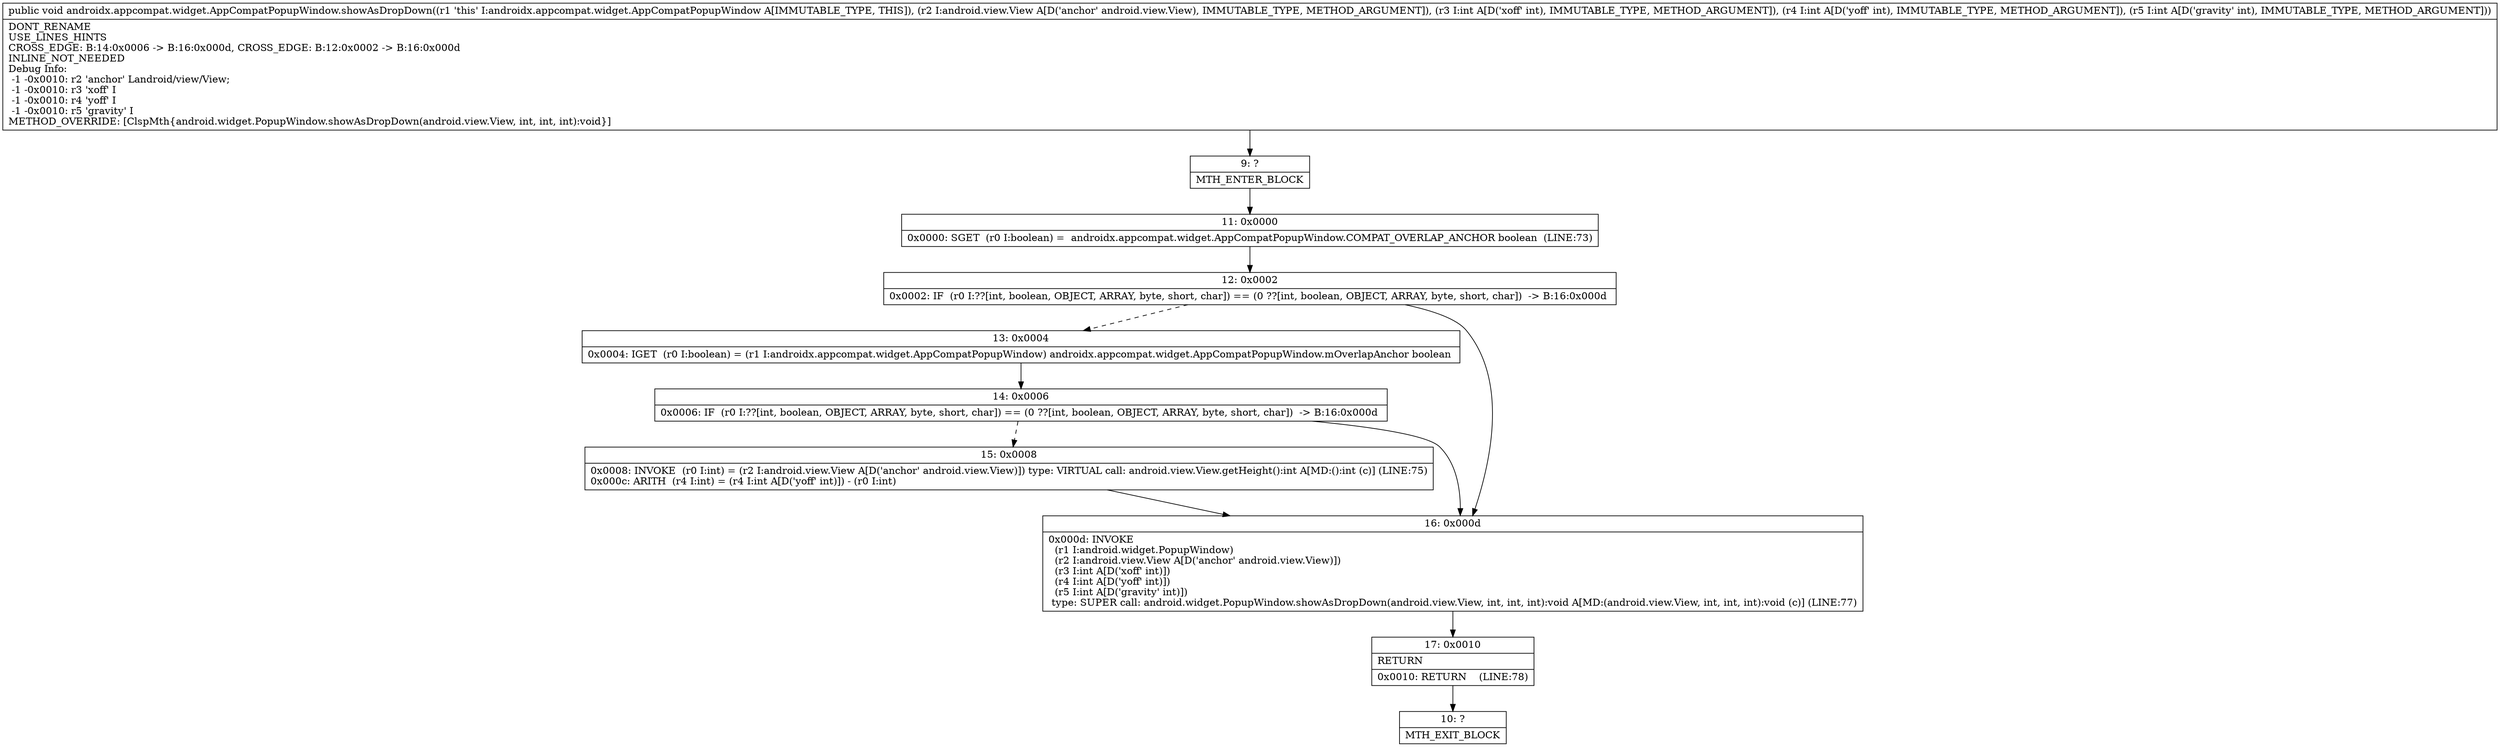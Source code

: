 digraph "CFG forandroidx.appcompat.widget.AppCompatPopupWindow.showAsDropDown(Landroid\/view\/View;III)V" {
Node_9 [shape=record,label="{9\:\ ?|MTH_ENTER_BLOCK\l}"];
Node_11 [shape=record,label="{11\:\ 0x0000|0x0000: SGET  (r0 I:boolean) =  androidx.appcompat.widget.AppCompatPopupWindow.COMPAT_OVERLAP_ANCHOR boolean  (LINE:73)\l}"];
Node_12 [shape=record,label="{12\:\ 0x0002|0x0002: IF  (r0 I:??[int, boolean, OBJECT, ARRAY, byte, short, char]) == (0 ??[int, boolean, OBJECT, ARRAY, byte, short, char])  \-\> B:16:0x000d \l}"];
Node_13 [shape=record,label="{13\:\ 0x0004|0x0004: IGET  (r0 I:boolean) = (r1 I:androidx.appcompat.widget.AppCompatPopupWindow) androidx.appcompat.widget.AppCompatPopupWindow.mOverlapAnchor boolean \l}"];
Node_14 [shape=record,label="{14\:\ 0x0006|0x0006: IF  (r0 I:??[int, boolean, OBJECT, ARRAY, byte, short, char]) == (0 ??[int, boolean, OBJECT, ARRAY, byte, short, char])  \-\> B:16:0x000d \l}"];
Node_15 [shape=record,label="{15\:\ 0x0008|0x0008: INVOKE  (r0 I:int) = (r2 I:android.view.View A[D('anchor' android.view.View)]) type: VIRTUAL call: android.view.View.getHeight():int A[MD:():int (c)] (LINE:75)\l0x000c: ARITH  (r4 I:int) = (r4 I:int A[D('yoff' int)]) \- (r0 I:int) \l}"];
Node_16 [shape=record,label="{16\:\ 0x000d|0x000d: INVOKE  \l  (r1 I:android.widget.PopupWindow)\l  (r2 I:android.view.View A[D('anchor' android.view.View)])\l  (r3 I:int A[D('xoff' int)])\l  (r4 I:int A[D('yoff' int)])\l  (r5 I:int A[D('gravity' int)])\l type: SUPER call: android.widget.PopupWindow.showAsDropDown(android.view.View, int, int, int):void A[MD:(android.view.View, int, int, int):void (c)] (LINE:77)\l}"];
Node_17 [shape=record,label="{17\:\ 0x0010|RETURN\l|0x0010: RETURN    (LINE:78)\l}"];
Node_10 [shape=record,label="{10\:\ ?|MTH_EXIT_BLOCK\l}"];
MethodNode[shape=record,label="{public void androidx.appcompat.widget.AppCompatPopupWindow.showAsDropDown((r1 'this' I:androidx.appcompat.widget.AppCompatPopupWindow A[IMMUTABLE_TYPE, THIS]), (r2 I:android.view.View A[D('anchor' android.view.View), IMMUTABLE_TYPE, METHOD_ARGUMENT]), (r3 I:int A[D('xoff' int), IMMUTABLE_TYPE, METHOD_ARGUMENT]), (r4 I:int A[D('yoff' int), IMMUTABLE_TYPE, METHOD_ARGUMENT]), (r5 I:int A[D('gravity' int), IMMUTABLE_TYPE, METHOD_ARGUMENT]))  | DONT_RENAME\lUSE_LINES_HINTS\lCROSS_EDGE: B:14:0x0006 \-\> B:16:0x000d, CROSS_EDGE: B:12:0x0002 \-\> B:16:0x000d\lINLINE_NOT_NEEDED\lDebug Info:\l  \-1 \-0x0010: r2 'anchor' Landroid\/view\/View;\l  \-1 \-0x0010: r3 'xoff' I\l  \-1 \-0x0010: r4 'yoff' I\l  \-1 \-0x0010: r5 'gravity' I\lMETHOD_OVERRIDE: [ClspMth\{android.widget.PopupWindow.showAsDropDown(android.view.View, int, int, int):void\}]\l}"];
MethodNode -> Node_9;Node_9 -> Node_11;
Node_11 -> Node_12;
Node_12 -> Node_13[style=dashed];
Node_12 -> Node_16;
Node_13 -> Node_14;
Node_14 -> Node_15[style=dashed];
Node_14 -> Node_16;
Node_15 -> Node_16;
Node_16 -> Node_17;
Node_17 -> Node_10;
}

